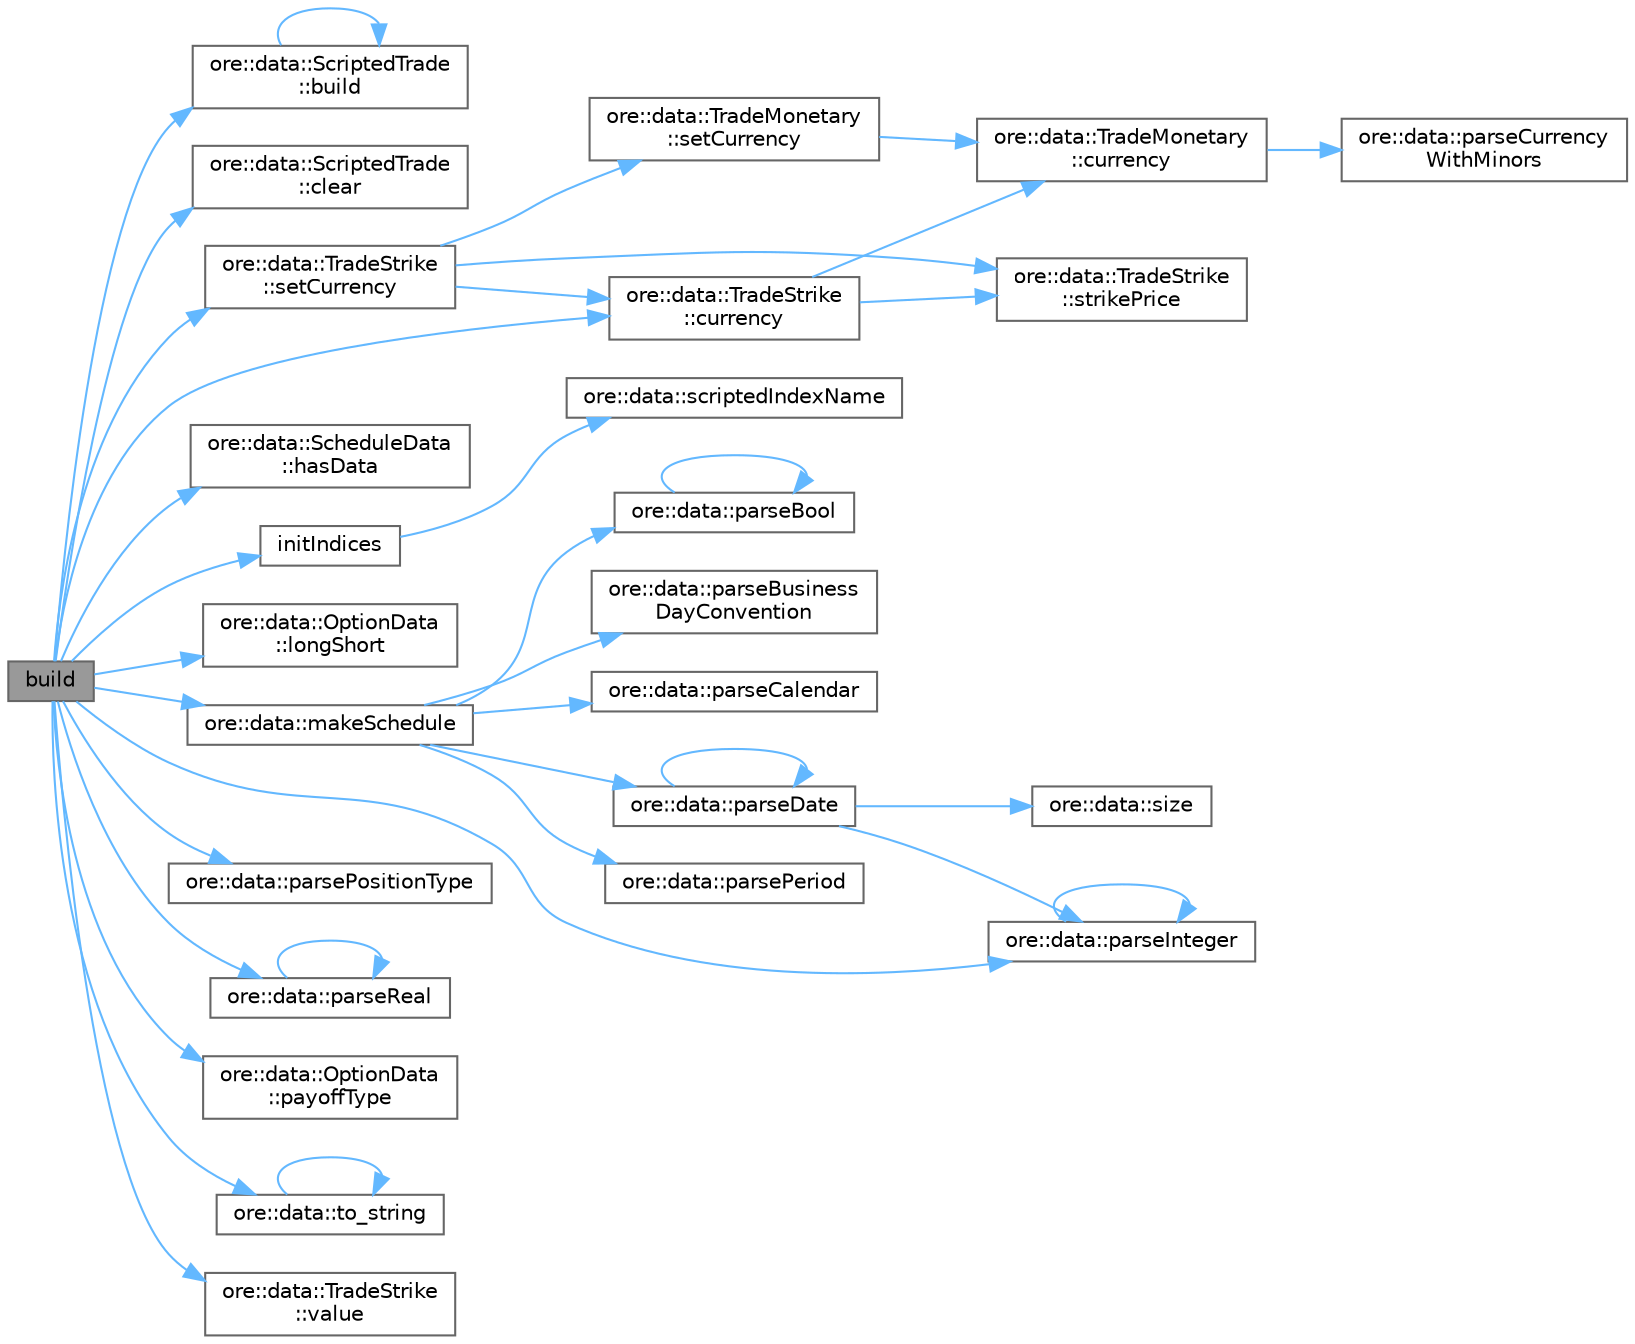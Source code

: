 digraph "build"
{
 // INTERACTIVE_SVG=YES
 // LATEX_PDF_SIZE
  bgcolor="transparent";
  edge [fontname=Helvetica,fontsize=10,labelfontname=Helvetica,labelfontsize=10];
  node [fontname=Helvetica,fontsize=10,shape=box,height=0.2,width=0.4];
  rankdir="LR";
  Node1 [label="build",height=0.2,width=0.4,color="gray40", fillcolor="grey60", style="filled", fontcolor="black",tooltip=" "];
  Node1 -> Node2 [color="steelblue1",style="solid"];
  Node2 [label="ore::data::ScriptedTrade\l::build",height=0.2,width=0.4,color="grey40", fillcolor="white", style="filled",URL="$classore_1_1data_1_1_scripted_trade.html#af7b69d5b18d278257927e32b10a23ee6",tooltip=" "];
  Node2 -> Node2 [color="steelblue1",style="solid"];
  Node1 -> Node3 [color="steelblue1",style="solid"];
  Node3 [label="ore::data::ScriptedTrade\l::clear",height=0.2,width=0.4,color="grey40", fillcolor="white", style="filled",URL="$classore_1_1data_1_1_scripted_trade.html#ac8bb3912a3ce86b15842e79d0b421204",tooltip=" "];
  Node1 -> Node4 [color="steelblue1",style="solid"];
  Node4 [label="ore::data::TradeStrike\l::currency",height=0.2,width=0.4,color="grey40", fillcolor="white", style="filled",URL="$classore_1_1data_1_1_trade_strike.html#a79ae4d803e6ff99821ed6f7e674898f7",tooltip=" "];
  Node4 -> Node5 [color="steelblue1",style="solid"];
  Node5 [label="ore::data::TradeMonetary\l::currency",height=0.2,width=0.4,color="grey40", fillcolor="white", style="filled",URL="$classore_1_1data_1_1_trade_monetary.html#a2fd1bb34ef1df644354f3c6872bb90ff",tooltip=" "];
  Node5 -> Node6 [color="steelblue1",style="solid"];
  Node6 [label="ore::data::parseCurrency\lWithMinors",height=0.2,width=0.4,color="grey40", fillcolor="white", style="filled",URL="$group__utilities.html#ga5816082aca07feca7ec905758bd09392",tooltip="Convert text to QuantLib::Currency."];
  Node4 -> Node7 [color="steelblue1",style="solid"];
  Node7 [label="ore::data::TradeStrike\l::strikePrice",height=0.2,width=0.4,color="grey40", fillcolor="white", style="filled",URL="$classore_1_1data_1_1_trade_strike.html#af95e1cce2d25b241417ca60f5be7ea65",tooltip=" "];
  Node1 -> Node8 [color="steelblue1",style="solid"];
  Node8 [label="ore::data::ScheduleData\l::hasData",height=0.2,width=0.4,color="grey40", fillcolor="white", style="filled",URL="$classore_1_1data_1_1_schedule_data.html#a314b19ebe3b2ce78e9df49fee95c21dd",tooltip="Check if has any dates/rules/derived schedules."];
  Node1 -> Node9 [color="steelblue1",style="solid"];
  Node9 [label="initIndices",height=0.2,width=0.4,color="grey40", fillcolor="white", style="filled",URL="$classore_1_1data_1_1_accumulator.html#a207c6701b5856e4a18bf06f71ce54287",tooltip=" "];
  Node9 -> Node10 [color="steelblue1",style="solid"];
  Node10 [label="ore::data::scriptedIndexName",height=0.2,width=0.4,color="grey40", fillcolor="white", style="filled",URL="$namespaceore_1_1data.html#a425a020b34a447b90e7656c00c54d2db",tooltip=" "];
  Node1 -> Node11 [color="steelblue1",style="solid"];
  Node11 [label="ore::data::OptionData\l::longShort",height=0.2,width=0.4,color="grey40", fillcolor="white", style="filled",URL="$classore_1_1data_1_1_option_data.html#a50b9f07b1c2bd1b4fea7f2e7da7fdb2b",tooltip=" "];
  Node1 -> Node12 [color="steelblue1",style="solid"];
  Node12 [label="ore::data::makeSchedule",height=0.2,width=0.4,color="grey40", fillcolor="white", style="filled",URL="$namespaceore_1_1data.html#af158e922cf963a59228878344ca5858d",tooltip=" "];
  Node12 -> Node13 [color="steelblue1",style="solid"];
  Node13 [label="ore::data::parseBool",height=0.2,width=0.4,color="grey40", fillcolor="white", style="filled",URL="$group__utilities.html#ga94621f11193864fa1338296232dc5be9",tooltip="Convert text to bool."];
  Node13 -> Node13 [color="steelblue1",style="solid"];
  Node12 -> Node14 [color="steelblue1",style="solid"];
  Node14 [label="ore::data::parseBusiness\lDayConvention",height=0.2,width=0.4,color="grey40", fillcolor="white", style="filled",URL="$group__utilities.html#ga86adcf55f91e340ff40783964666e732",tooltip="Convert text to QuantLib::BusinessDayConvention."];
  Node12 -> Node15 [color="steelblue1",style="solid"];
  Node15 [label="ore::data::parseCalendar",height=0.2,width=0.4,color="grey40", fillcolor="white", style="filled",URL="$group__utilities.html#ga0f72d6fcccae10a674bdcd5095200f14",tooltip="Convert text to QuantLib::Calendar."];
  Node12 -> Node16 [color="steelblue1",style="solid"];
  Node16 [label="ore::data::parseDate",height=0.2,width=0.4,color="grey40", fillcolor="white", style="filled",URL="$group__utilities.html#ga59b5fdda574d90facae95dec2d13040d",tooltip="Convert std::string to QuantLib::Date."];
  Node16 -> Node16 [color="steelblue1",style="solid"];
  Node16 -> Node17 [color="steelblue1",style="solid"];
  Node17 [label="ore::data::parseInteger",height=0.2,width=0.4,color="grey40", fillcolor="white", style="filled",URL="$group__utilities.html#gaecd67eda4fb5f4859bb8f6d383547721",tooltip="Convert text to QuantLib::Integer."];
  Node17 -> Node17 [color="steelblue1",style="solid"];
  Node16 -> Node18 [color="steelblue1",style="solid"];
  Node18 [label="ore::data::size",height=0.2,width=0.4,color="grey40", fillcolor="white", style="filled",URL="$namespaceore_1_1data.html#a777e216dee6069b548bb87da7152699e",tooltip=" "];
  Node12 -> Node19 [color="steelblue1",style="solid"];
  Node19 [label="ore::data::parsePeriod",height=0.2,width=0.4,color="grey40", fillcolor="white", style="filled",URL="$group__utilities.html#ga8e0623e2cb01e250e9cfec4619256208",tooltip="Convert text to QuantLib::Period."];
  Node1 -> Node17 [color="steelblue1",style="solid"];
  Node1 -> Node20 [color="steelblue1",style="solid"];
  Node20 [label="ore::data::parsePositionType",height=0.2,width=0.4,color="grey40", fillcolor="white", style="filled",URL="$group__utilities.html#ga71937c757a73b33221be6ce6a8046839",tooltip="Convert text to QuantLib::Position::Type."];
  Node1 -> Node21 [color="steelblue1",style="solid"];
  Node21 [label="ore::data::parseReal",height=0.2,width=0.4,color="grey40", fillcolor="white", style="filled",URL="$group__utilities.html#gad1db2a68f9a73667c3b4084d63955bdd",tooltip="Convert text to Real."];
  Node21 -> Node21 [color="steelblue1",style="solid"];
  Node1 -> Node22 [color="steelblue1",style="solid"];
  Node22 [label="ore::data::OptionData\l::payoffType",height=0.2,width=0.4,color="grey40", fillcolor="white", style="filled",URL="$classore_1_1data_1_1_option_data.html#a4a6cfe17b2a90264f555586a766d4ecf",tooltip=" "];
  Node1 -> Node23 [color="steelblue1",style="solid"];
  Node23 [label="ore::data::TradeStrike\l::setCurrency",height=0.2,width=0.4,color="grey40", fillcolor="white", style="filled",URL="$classore_1_1data_1_1_trade_strike.html#a56307f76ba467cb0eaa001badcc11b4c",tooltip=" "];
  Node23 -> Node4 [color="steelblue1",style="solid"];
  Node23 -> Node24 [color="steelblue1",style="solid"];
  Node24 [label="ore::data::TradeMonetary\l::setCurrency",height=0.2,width=0.4,color="grey40", fillcolor="white", style="filled",URL="$classore_1_1data_1_1_trade_monetary.html#a56307f76ba467cb0eaa001badcc11b4c",tooltip=" "];
  Node24 -> Node5 [color="steelblue1",style="solid"];
  Node23 -> Node7 [color="steelblue1",style="solid"];
  Node1 -> Node25 [color="steelblue1",style="solid"];
  Node25 [label="ore::data::to_string",height=0.2,width=0.4,color="grey40", fillcolor="white", style="filled",URL="$namespaceore_1_1data.html#a86651dfeb5c18ee891f7a4734d8cf455",tooltip=" "];
  Node25 -> Node25 [color="steelblue1",style="solid"];
  Node1 -> Node26 [color="steelblue1",style="solid"];
  Node26 [label="ore::data::TradeStrike\l::value",height=0.2,width=0.4,color="grey40", fillcolor="white", style="filled",URL="$classore_1_1data_1_1_trade_strike.html#ab0070e2cd9d998541431e9aba2e5583b",tooltip=" "];
}

